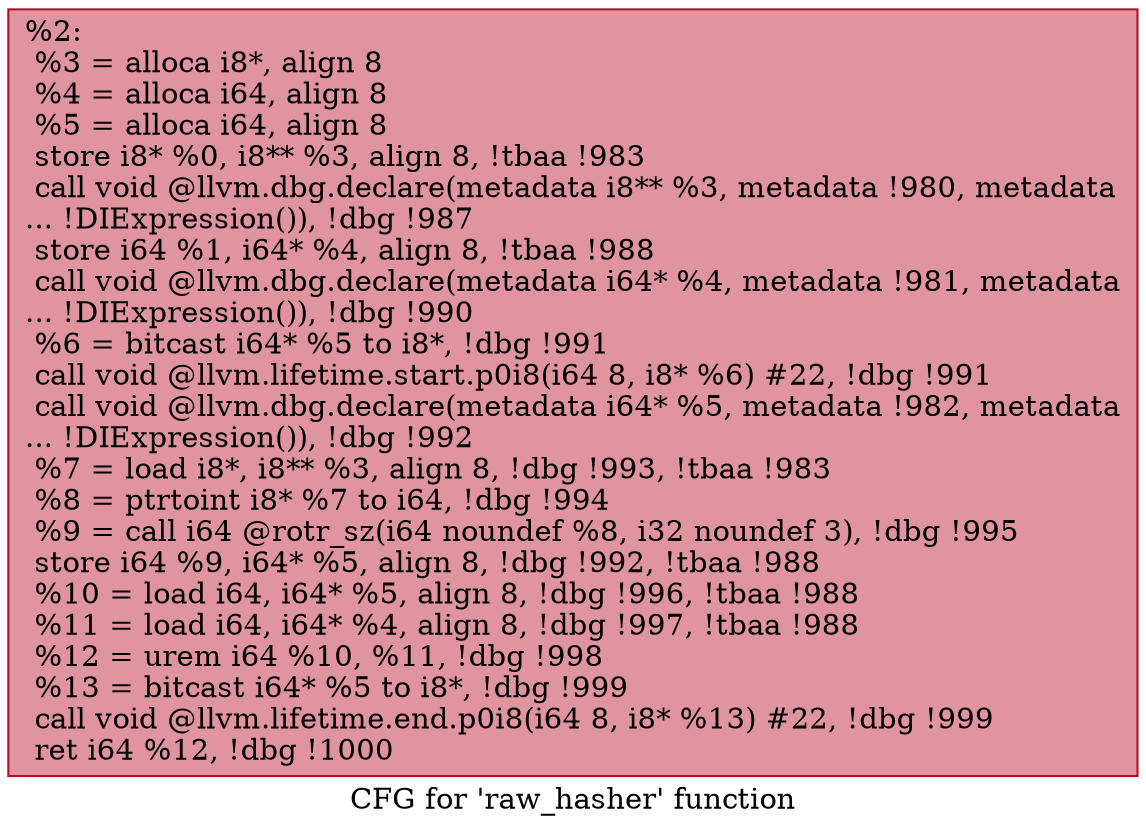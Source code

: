 digraph "CFG for 'raw_hasher' function" {
	label="CFG for 'raw_hasher' function";

	Node0x23c9be0 [shape=record,color="#b70d28ff", style=filled, fillcolor="#b70d2870",label="{%2:\l  %3 = alloca i8*, align 8\l  %4 = alloca i64, align 8\l  %5 = alloca i64, align 8\l  store i8* %0, i8** %3, align 8, !tbaa !983\l  call void @llvm.dbg.declare(metadata i8** %3, metadata !980, metadata\l... !DIExpression()), !dbg !987\l  store i64 %1, i64* %4, align 8, !tbaa !988\l  call void @llvm.dbg.declare(metadata i64* %4, metadata !981, metadata\l... !DIExpression()), !dbg !990\l  %6 = bitcast i64* %5 to i8*, !dbg !991\l  call void @llvm.lifetime.start.p0i8(i64 8, i8* %6) #22, !dbg !991\l  call void @llvm.dbg.declare(metadata i64* %5, metadata !982, metadata\l... !DIExpression()), !dbg !992\l  %7 = load i8*, i8** %3, align 8, !dbg !993, !tbaa !983\l  %8 = ptrtoint i8* %7 to i64, !dbg !994\l  %9 = call i64 @rotr_sz(i64 noundef %8, i32 noundef 3), !dbg !995\l  store i64 %9, i64* %5, align 8, !dbg !992, !tbaa !988\l  %10 = load i64, i64* %5, align 8, !dbg !996, !tbaa !988\l  %11 = load i64, i64* %4, align 8, !dbg !997, !tbaa !988\l  %12 = urem i64 %10, %11, !dbg !998\l  %13 = bitcast i64* %5 to i8*, !dbg !999\l  call void @llvm.lifetime.end.p0i8(i64 8, i8* %13) #22, !dbg !999\l  ret i64 %12, !dbg !1000\l}"];
}
